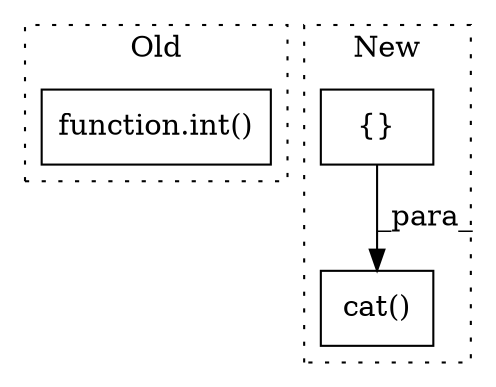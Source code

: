 digraph G {
subgraph cluster0 {
1 [label="function.int()" a="75" s="12184,12222" l="4,1" shape="box"];
label = "Old";
style="dotted";
}
subgraph cluster1 {
2 [label="cat()" a="75" s="14712,14725" l="10,1" shape="box"];
3 [label="{}" a="59" s="14437,14437" l="2,1" shape="box"];
label = "New";
style="dotted";
}
3 -> 2 [label="_para_"];
}